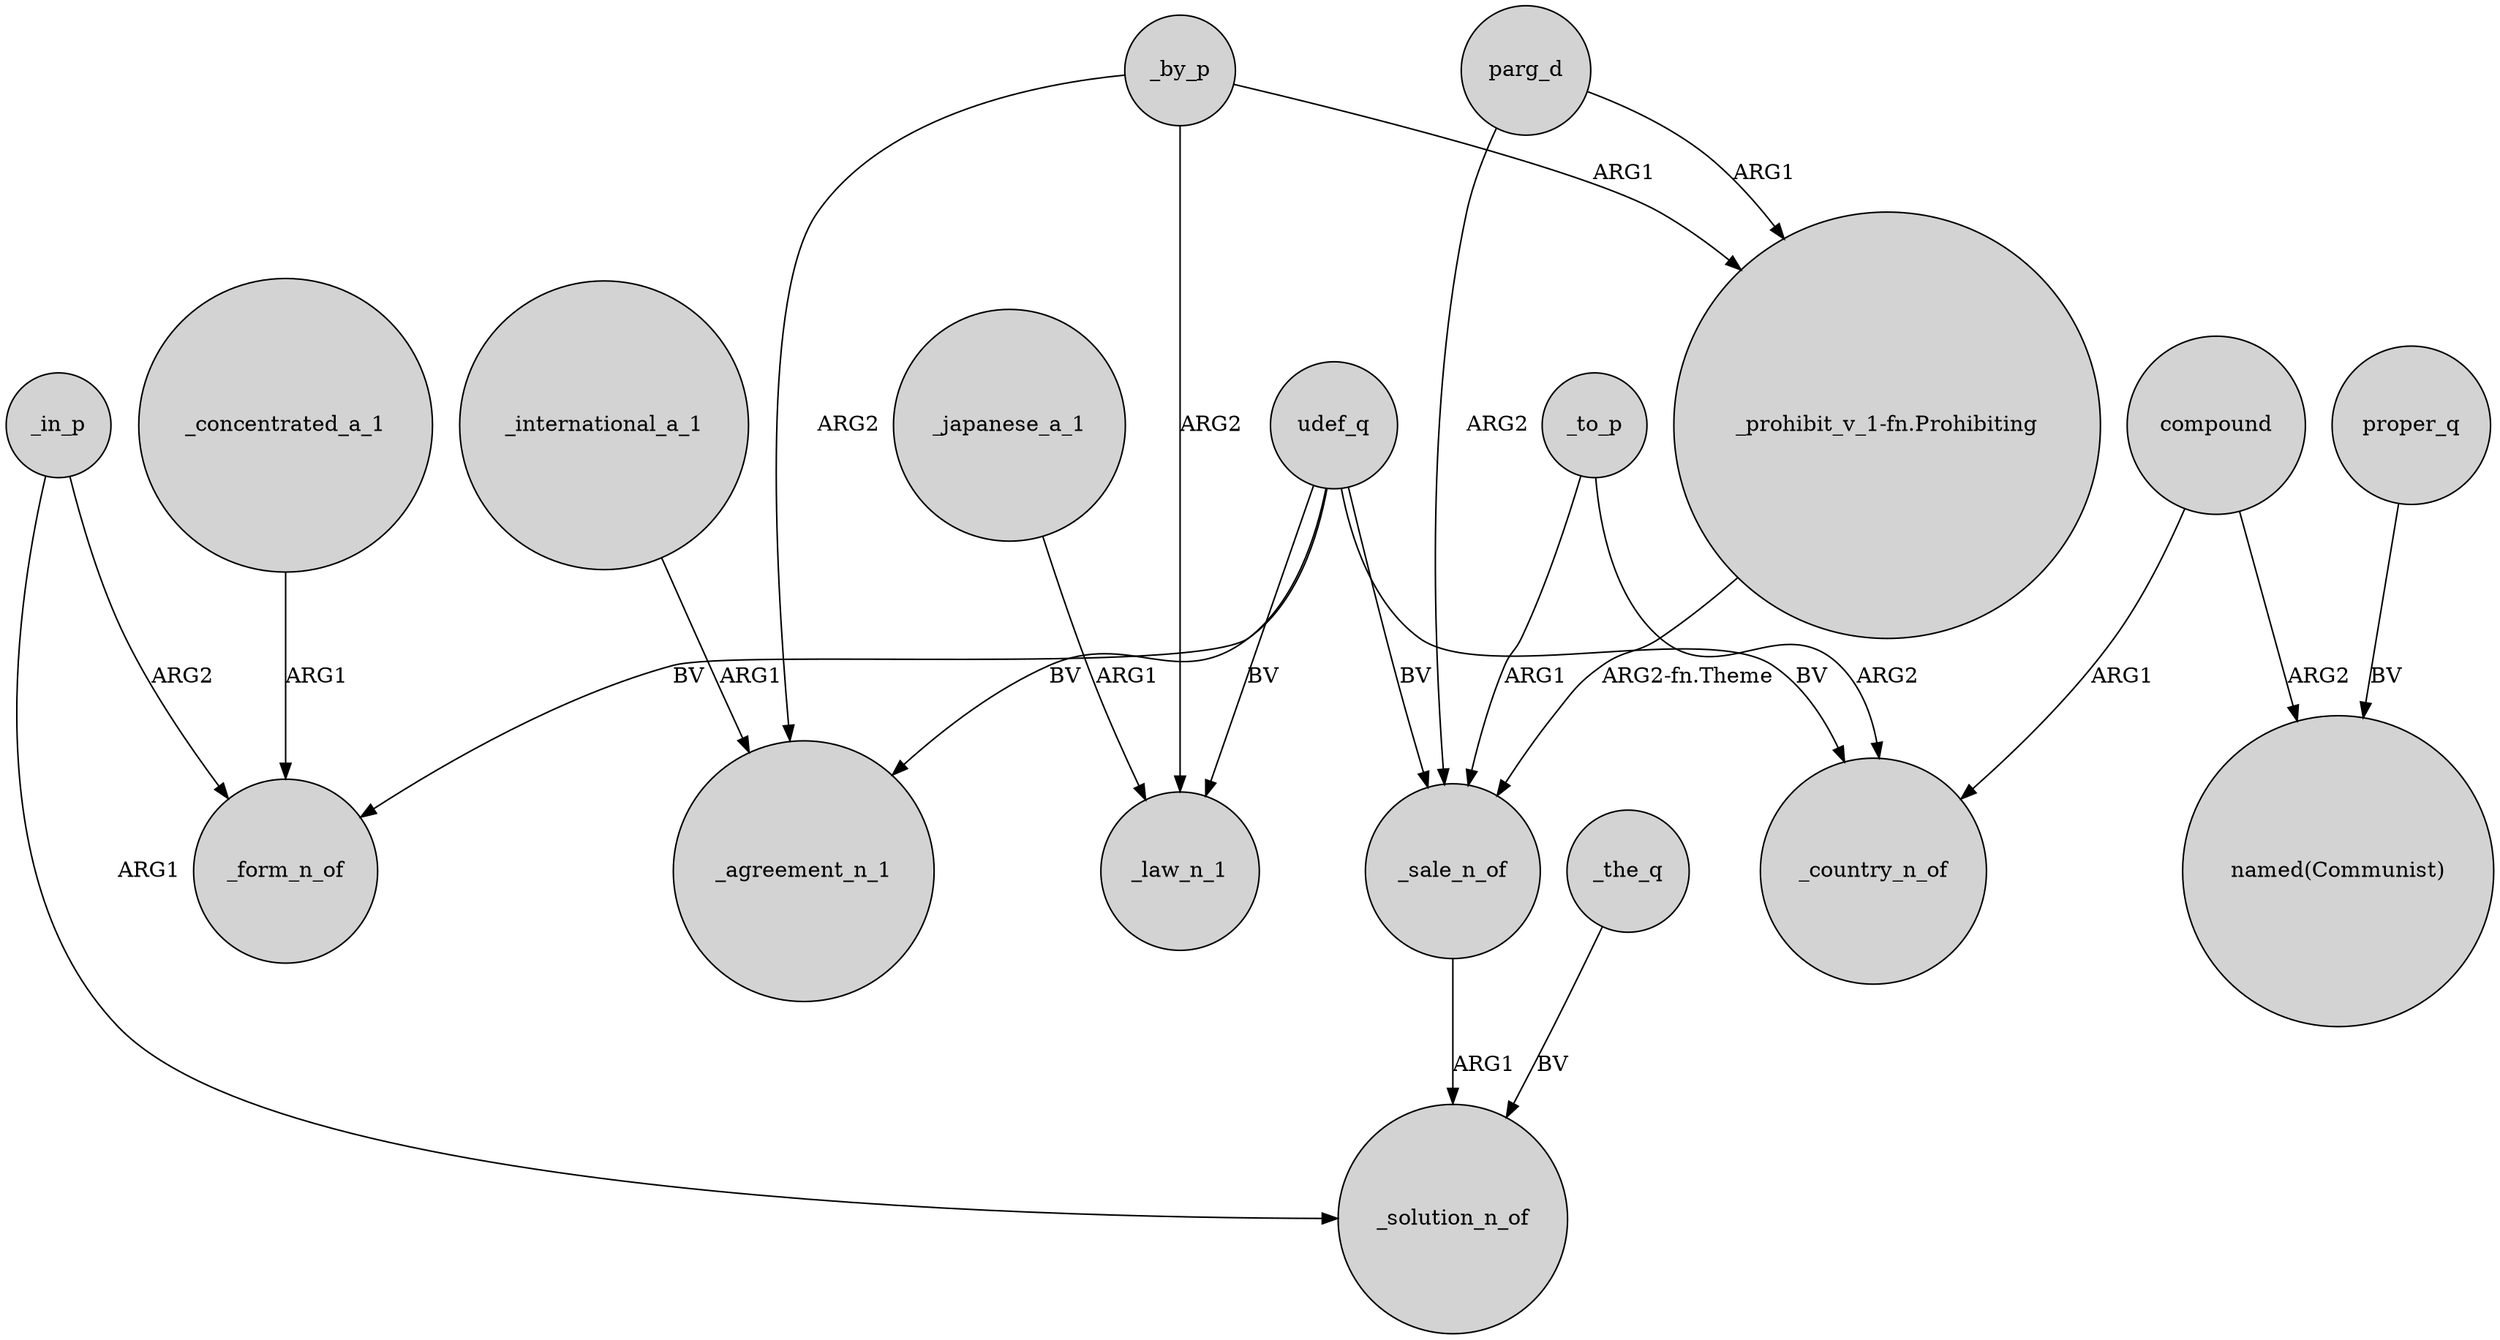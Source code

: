 digraph {
	node [shape=circle style=filled]
	_concentrated_a_1 -> _form_n_of [label=ARG1]
	_the_q -> _solution_n_of [label=BV]
	parg_d -> "_prohibit_v_1-fn.Prohibiting" [label=ARG1]
	_international_a_1 -> _agreement_n_1 [label=ARG1]
	udef_q -> _law_n_1 [label=BV]
	proper_q -> "named(Communist)" [label=BV]
	_to_p -> _sale_n_of [label=ARG1]
	"_prohibit_v_1-fn.Prohibiting" -> _sale_n_of [label="ARG2-fn.Theme"]
	_by_p -> _agreement_n_1 [label=ARG2]
	udef_q -> _country_n_of [label=BV]
	_in_p -> _solution_n_of [label=ARG1]
	udef_q -> _agreement_n_1 [label=BV]
	parg_d -> _sale_n_of [label=ARG2]
	_in_p -> _form_n_of [label=ARG2]
	compound -> _country_n_of [label=ARG1]
	_sale_n_of -> _solution_n_of [label=ARG1]
	udef_q -> _form_n_of [label=BV]
	_to_p -> _country_n_of [label=ARG2]
	udef_q -> _sale_n_of [label=BV]
	_by_p -> "_prohibit_v_1-fn.Prohibiting" [label=ARG1]
	_by_p -> _law_n_1 [label=ARG2]
	compound -> "named(Communist)" [label=ARG2]
	_japanese_a_1 -> _law_n_1 [label=ARG1]
}
